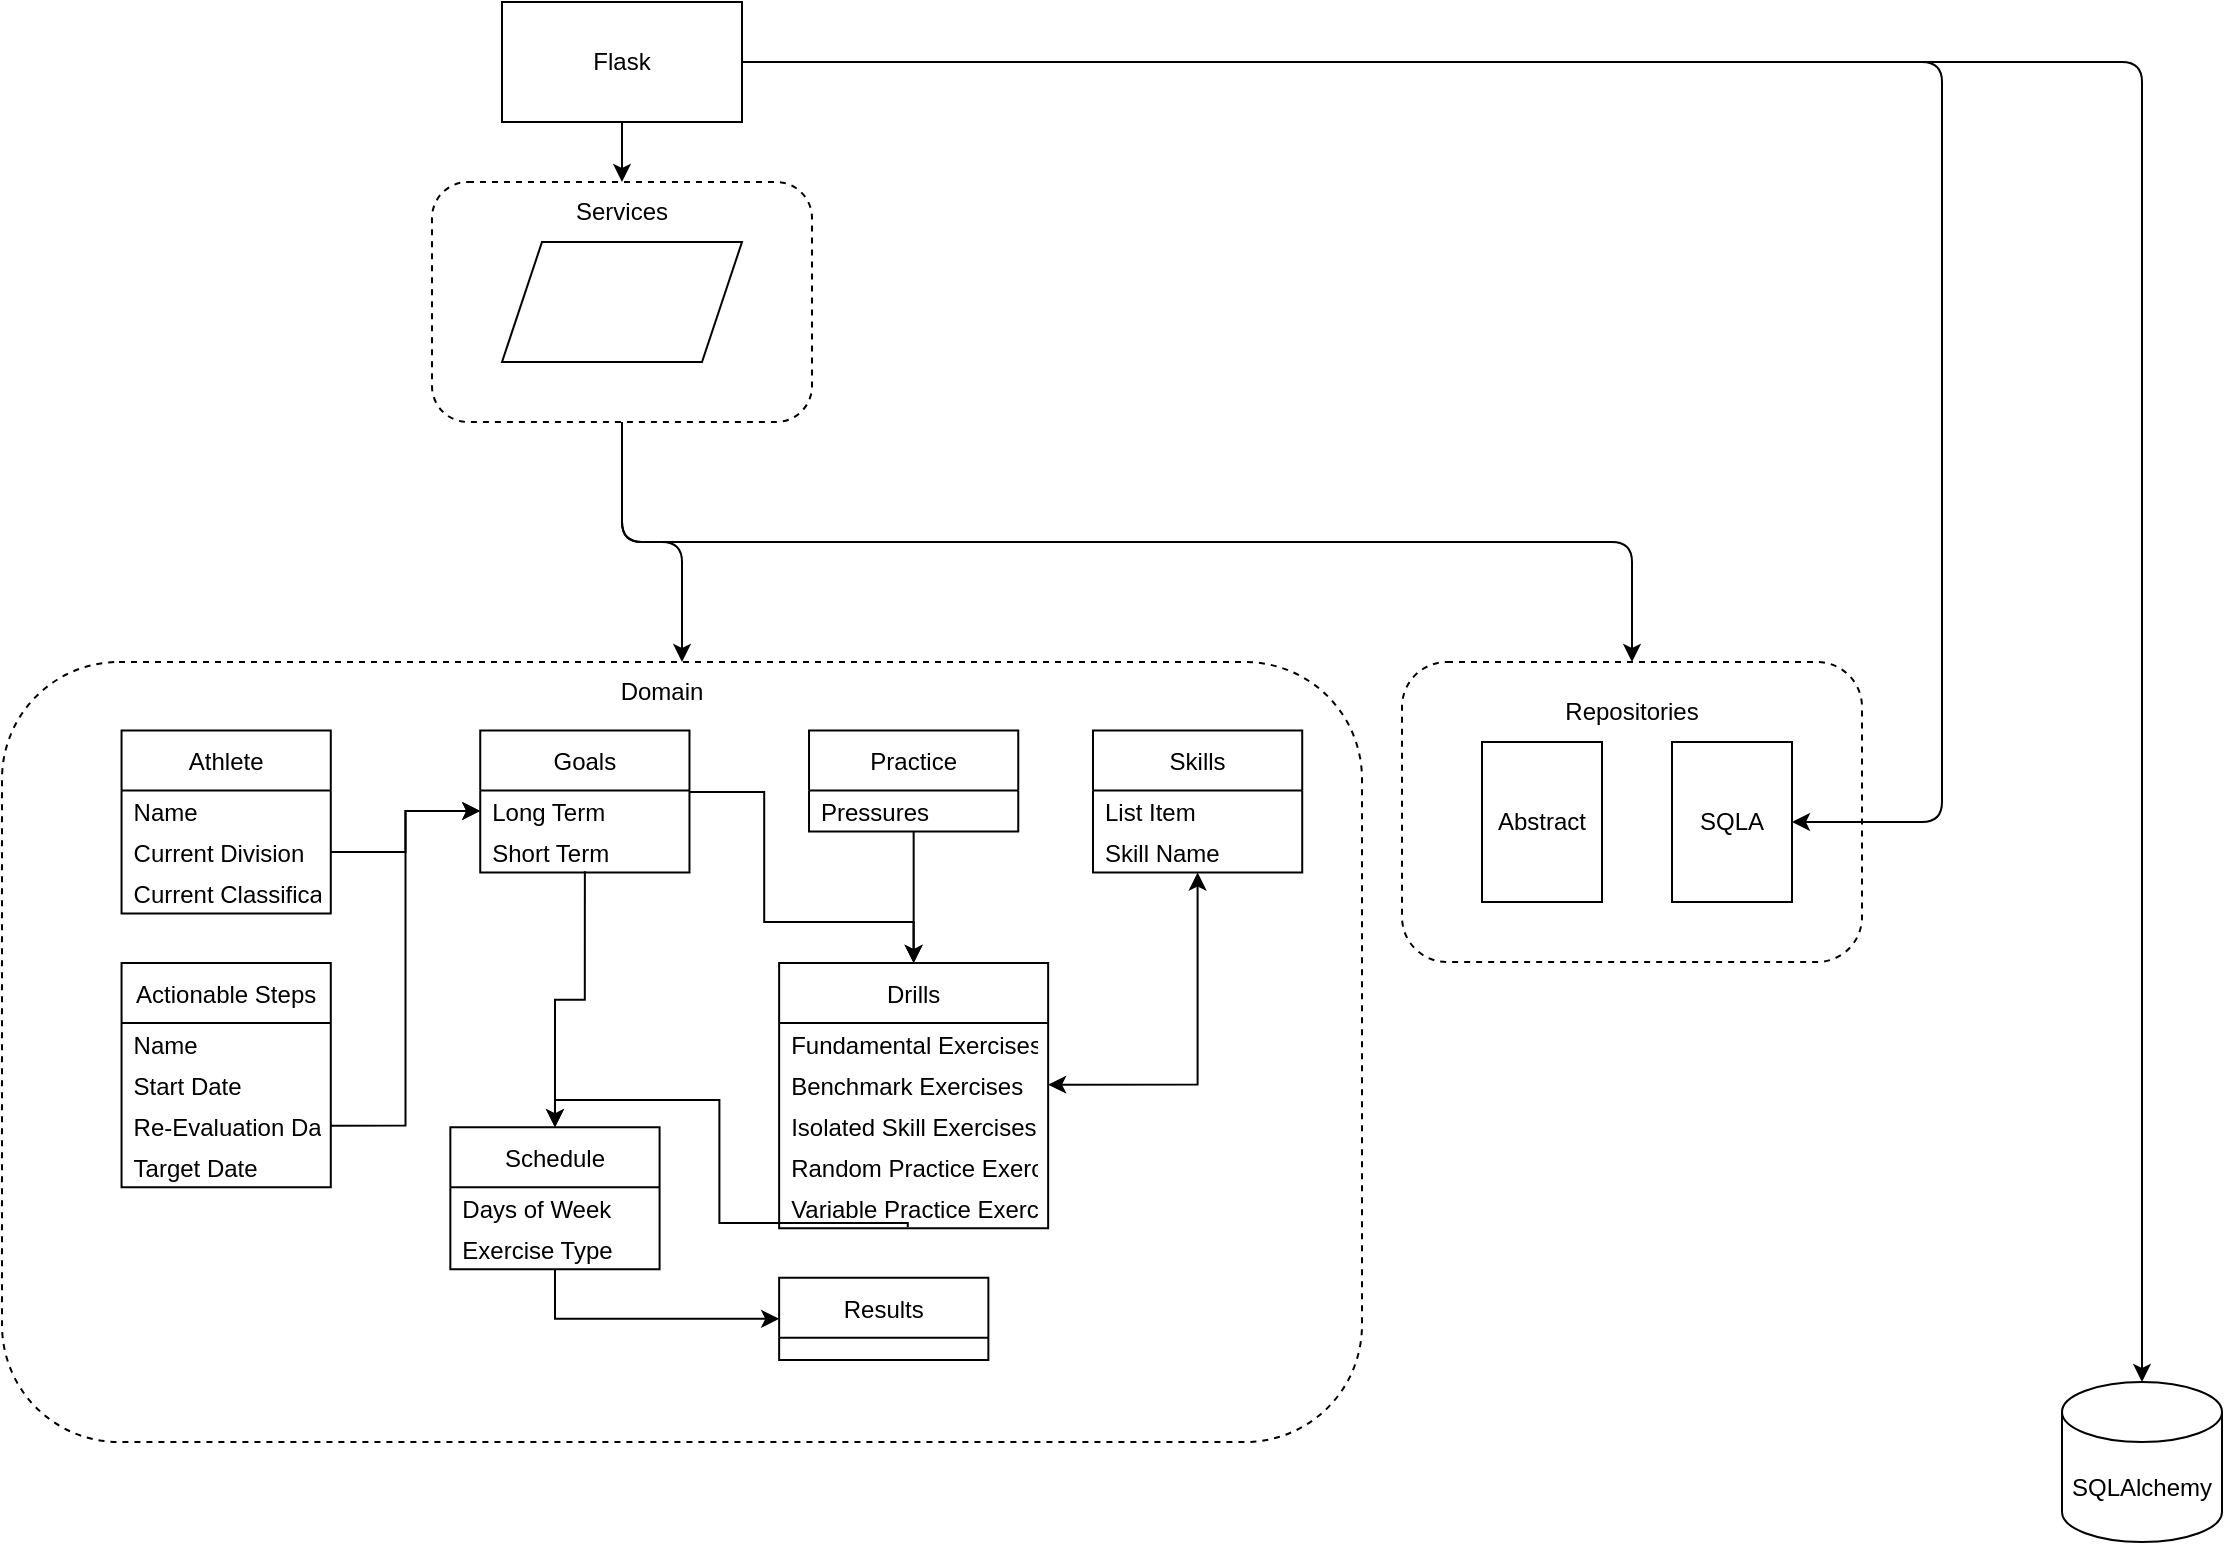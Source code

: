 <mxfile version="16.5.1" type="device"><diagram id="C5RBs43oDa-KdzZeNtuy" name="Page-1"><mxGraphModel dx="1422" dy="899" grid="1" gridSize="10" guides="1" tooltips="1" connect="1" arrows="1" fold="1" page="1" pageScale="1" pageWidth="1169" pageHeight="827" math="0" shadow="0"><root><mxCell id="WIyWlLk6GJQsqaUBKTNV-0"/><mxCell id="WIyWlLk6GJQsqaUBKTNV-1" parent="WIyWlLk6GJQsqaUBKTNV-0"/><mxCell id="EZ-2V5fqjT-M-SSdbatg-1" value="" style="group" vertex="1" connectable="0" parent="WIyWlLk6GJQsqaUBKTNV-1"><mxGeometry x="50" y="350" width="680" height="390" as="geometry"/></mxCell><mxCell id="EZ-2V5fqjT-M-SSdbatg-0" value="" style="rounded=1;whiteSpace=wrap;html=1;dashed=1;" vertex="1" parent="EZ-2V5fqjT-M-SSdbatg-1"><mxGeometry width="680" height="390" as="geometry"/></mxCell><mxCell id="AYAUsgQj3wZXq3I4UBav-0" value="Goals" style="swimlane;fontStyle=0;childLayout=stackLayout;horizontal=1;startSize=30;horizontalStack=0;resizeParent=1;resizeParentMax=0;resizeLast=0;collapsible=1;marginBottom=0;" parent="EZ-2V5fqjT-M-SSdbatg-1" vertex="1"><mxGeometry x="239.121" y="34.211" width="104.615" height="71.053" as="geometry"/></mxCell><mxCell id="AYAUsgQj3wZXq3I4UBav-1" value="Long Term" style="text;strokeColor=none;fillColor=none;align=left;verticalAlign=middle;spacingLeft=4;spacingRight=4;overflow=hidden;points=[[0,0.5],[1,0.5]];portConstraint=eastwest;rotatable=0;" parent="AYAUsgQj3wZXq3I4UBav-0" vertex="1"><mxGeometry y="30" width="104.615" height="20.526" as="geometry"/></mxCell><mxCell id="AYAUsgQj3wZXq3I4UBav-2" value="Short Term" style="text;strokeColor=none;fillColor=none;align=left;verticalAlign=middle;spacingLeft=4;spacingRight=4;overflow=hidden;points=[[0,0.5],[1,0.5]];portConstraint=eastwest;rotatable=0;" parent="AYAUsgQj3wZXq3I4UBav-0" vertex="1"><mxGeometry y="50.526" width="104.615" height="20.526" as="geometry"/></mxCell><mxCell id="AYAUsgQj3wZXq3I4UBav-4" value="Athlete" style="swimlane;fontStyle=0;childLayout=stackLayout;horizontal=1;startSize=30;horizontalStack=0;resizeParent=1;resizeParentMax=0;resizeLast=0;collapsible=1;marginBottom=0;" parent="EZ-2V5fqjT-M-SSdbatg-1" vertex="1"><mxGeometry x="59.78" y="34.211" width="104.615" height="91.579" as="geometry"/></mxCell><mxCell id="AYAUsgQj3wZXq3I4UBav-5" value="Name" style="text;strokeColor=none;fillColor=none;align=left;verticalAlign=middle;spacingLeft=4;spacingRight=4;overflow=hidden;points=[[0,0.5],[1,0.5]];portConstraint=eastwest;rotatable=0;" parent="AYAUsgQj3wZXq3I4UBav-4" vertex="1"><mxGeometry y="30" width="104.615" height="20.526" as="geometry"/></mxCell><mxCell id="AYAUsgQj3wZXq3I4UBav-7" value="Current Division" style="text;strokeColor=none;fillColor=none;align=left;verticalAlign=middle;spacingLeft=4;spacingRight=4;overflow=hidden;points=[[0,0.5],[1,0.5]];portConstraint=eastwest;rotatable=0;" parent="AYAUsgQj3wZXq3I4UBav-4" vertex="1"><mxGeometry y="50.526" width="104.615" height="20.526" as="geometry"/></mxCell><mxCell id="AYAUsgQj3wZXq3I4UBav-6" value="Current Classification" style="text;strokeColor=none;fillColor=none;align=left;verticalAlign=middle;spacingLeft=4;spacingRight=4;overflow=hidden;points=[[0,0.5],[1,0.5]];portConstraint=eastwest;rotatable=0;" parent="AYAUsgQj3wZXq3I4UBav-4" vertex="1"><mxGeometry y="71.053" width="104.615" height="20.526" as="geometry"/></mxCell><mxCell id="AYAUsgQj3wZXq3I4UBav-8" value="" style="endArrow=classic;html=1;rounded=0;entryX=0;entryY=0.5;entryDx=0;entryDy=0;exitX=1;exitY=0.5;exitDx=0;exitDy=0;edgeStyle=orthogonalEdgeStyle;" parent="EZ-2V5fqjT-M-SSdbatg-1" source="AYAUsgQj3wZXq3I4UBav-7" target="AYAUsgQj3wZXq3I4UBav-1" edge="1"><mxGeometry width="50" height="50" relative="1" as="geometry"><mxPoint x="186.813" y="95.789" as="sourcePoint"/><mxPoint x="321.319" y="143.684" as="targetPoint"/></mxGeometry></mxCell><mxCell id="AYAUsgQj3wZXq3I4UBav-9" value="Actionable Steps" style="swimlane;fontStyle=0;childLayout=stackLayout;horizontal=1;startSize=30;horizontalStack=0;resizeParent=1;resizeParentMax=0;resizeLast=0;collapsible=1;marginBottom=0;" parent="EZ-2V5fqjT-M-SSdbatg-1" vertex="1"><mxGeometry x="59.78" y="150.526" width="104.615" height="112.105" as="geometry"/></mxCell><mxCell id="AYAUsgQj3wZXq3I4UBav-44" value="Name" style="text;strokeColor=none;fillColor=none;align=left;verticalAlign=middle;spacingLeft=4;spacingRight=4;overflow=hidden;points=[[0,0.5],[1,0.5]];portConstraint=eastwest;rotatable=0;" parent="AYAUsgQj3wZXq3I4UBav-9" vertex="1"><mxGeometry y="30" width="104.615" height="20.526" as="geometry"/></mxCell><mxCell id="AYAUsgQj3wZXq3I4UBav-43" value="Start Date" style="text;strokeColor=none;fillColor=none;align=left;verticalAlign=middle;spacingLeft=4;spacingRight=4;overflow=hidden;points=[[0,0.5],[1,0.5]];portConstraint=eastwest;rotatable=0;" parent="AYAUsgQj3wZXq3I4UBav-9" vertex="1"><mxGeometry y="50.526" width="104.615" height="20.526" as="geometry"/></mxCell><mxCell id="AYAUsgQj3wZXq3I4UBav-11" value="Re-Evaluation Date" style="text;strokeColor=none;fillColor=none;align=left;verticalAlign=middle;spacingLeft=4;spacingRight=4;overflow=hidden;points=[[0,0.5],[1,0.5]];portConstraint=eastwest;rotatable=0;" parent="AYAUsgQj3wZXq3I4UBav-9" vertex="1"><mxGeometry y="71.053" width="104.615" height="20.526" as="geometry"/></mxCell><mxCell id="AYAUsgQj3wZXq3I4UBav-12" value="Target Date" style="text;strokeColor=none;fillColor=none;align=left;verticalAlign=middle;spacingLeft=4;spacingRight=4;overflow=hidden;points=[[0,0.5],[1,0.5]];portConstraint=eastwest;rotatable=0;" parent="AYAUsgQj3wZXq3I4UBav-9" vertex="1"><mxGeometry y="91.579" width="104.615" height="20.526" as="geometry"/></mxCell><mxCell id="AYAUsgQj3wZXq3I4UBav-13" value="" style="endArrow=classic;html=1;rounded=0;exitX=1;exitY=0.5;exitDx=0;exitDy=0;entryX=0;entryY=0.5;entryDx=0;entryDy=0;edgeStyle=orthogonalEdgeStyle;" parent="EZ-2V5fqjT-M-SSdbatg-1" source="AYAUsgQj3wZXq3I4UBav-11" target="AYAUsgQj3wZXq3I4UBav-1" edge="1"><mxGeometry width="50" height="50" relative="1" as="geometry"><mxPoint x="283.956" y="177.895" as="sourcePoint"/><mxPoint x="321.319" y="143.684" as="targetPoint"/></mxGeometry></mxCell><mxCell id="AYAUsgQj3wZXq3I4UBav-14" value="Practice" style="swimlane;fontStyle=0;childLayout=stackLayout;horizontal=1;startSize=30;horizontalStack=0;resizeParent=1;resizeParentMax=0;resizeLast=0;collapsible=1;marginBottom=0;" parent="EZ-2V5fqjT-M-SSdbatg-1" vertex="1"><mxGeometry x="403.516" y="34.211" width="104.615" height="50.526" as="geometry"/></mxCell><mxCell id="AYAUsgQj3wZXq3I4UBav-15" value="Pressures" style="text;strokeColor=none;fillColor=none;align=left;verticalAlign=middle;spacingLeft=4;spacingRight=4;overflow=hidden;points=[[0,0.5],[1,0.5]];portConstraint=eastwest;rotatable=0;" parent="AYAUsgQj3wZXq3I4UBav-14" vertex="1"><mxGeometry y="30" width="104.615" height="20.526" as="geometry"/></mxCell><mxCell id="AYAUsgQj3wZXq3I4UBav-18" value="Drills" style="swimlane;fontStyle=0;childLayout=stackLayout;horizontal=1;startSize=30;horizontalStack=0;resizeParent=1;resizeParentMax=0;resizeLast=0;collapsible=1;marginBottom=0;" parent="EZ-2V5fqjT-M-SSdbatg-1" vertex="1"><mxGeometry x="388.571" y="150.526" width="134.505" height="132.632" as="geometry"/></mxCell><mxCell id="AYAUsgQj3wZXq3I4UBav-19" value="Fundamental Exercises" style="text;strokeColor=none;fillColor=none;align=left;verticalAlign=middle;spacingLeft=4;spacingRight=4;overflow=hidden;points=[[0,0.5],[1,0.5]];portConstraint=eastwest;rotatable=0;" parent="AYAUsgQj3wZXq3I4UBav-18" vertex="1"><mxGeometry y="30" width="134.505" height="20.526" as="geometry"/></mxCell><mxCell id="AYAUsgQj3wZXq3I4UBav-20" value="Benchmark Exercises" style="text;strokeColor=none;fillColor=none;align=left;verticalAlign=middle;spacingLeft=4;spacingRight=4;overflow=hidden;points=[[0,0.5],[1,0.5]];portConstraint=eastwest;rotatable=0;" parent="AYAUsgQj3wZXq3I4UBav-18" vertex="1"><mxGeometry y="50.526" width="134.505" height="20.526" as="geometry"/></mxCell><mxCell id="AYAUsgQj3wZXq3I4UBav-22" value="Isolated Skill Exercises" style="text;strokeColor=none;fillColor=none;align=left;verticalAlign=middle;spacingLeft=4;spacingRight=4;overflow=hidden;points=[[0,0.5],[1,0.5]];portConstraint=eastwest;rotatable=0;" parent="AYAUsgQj3wZXq3I4UBav-18" vertex="1"><mxGeometry y="71.053" width="134.505" height="20.526" as="geometry"/></mxCell><mxCell id="AYAUsgQj3wZXq3I4UBav-23" value="Random Practice Exercises" style="text;strokeColor=none;fillColor=none;align=left;verticalAlign=middle;spacingLeft=4;spacingRight=4;overflow=hidden;points=[[0,0.5],[1,0.5]];portConstraint=eastwest;rotatable=0;" parent="AYAUsgQj3wZXq3I4UBav-18" vertex="1"><mxGeometry y="91.579" width="134.505" height="20.526" as="geometry"/></mxCell><mxCell id="AYAUsgQj3wZXq3I4UBav-21" value="Variable Practice Exercises" style="text;strokeColor=none;fillColor=none;align=left;verticalAlign=middle;spacingLeft=4;spacingRight=4;overflow=hidden;points=[[0,0.5],[1,0.5]];portConstraint=eastwest;rotatable=0;" parent="AYAUsgQj3wZXq3I4UBav-18" vertex="1"><mxGeometry y="112.105" width="134.505" height="20.526" as="geometry"/></mxCell><mxCell id="AYAUsgQj3wZXq3I4UBav-26" value="" style="edgeStyle=orthogonalEdgeStyle;rounded=0;orthogonalLoop=1;jettySize=auto;html=1;entryX=0.5;entryY=0;entryDx=0;entryDy=0;" parent="EZ-2V5fqjT-M-SSdbatg-1" source="AYAUsgQj3wZXq3I4UBav-14" target="AYAUsgQj3wZXq3I4UBav-18" edge="1"><mxGeometry relative="1" as="geometry"/></mxCell><mxCell id="AYAUsgQj3wZXq3I4UBav-25" value="" style="edgeStyle=orthogonalEdgeStyle;rounded=0;orthogonalLoop=1;jettySize=auto;html=1;entryX=0.5;entryY=0;entryDx=0;entryDy=0;" parent="EZ-2V5fqjT-M-SSdbatg-1" source="AYAUsgQj3wZXq3I4UBav-1" target="AYAUsgQj3wZXq3I4UBav-18" edge="1"><mxGeometry relative="1" as="geometry"><mxPoint x="358.681" y="164.211" as="targetPoint"/><Array as="points"><mxPoint x="381.099" y="65"/><mxPoint x="381.099" y="130"/><mxPoint x="455.824" y="130"/></Array></mxGeometry></mxCell><mxCell id="AYAUsgQj3wZXq3I4UBav-27" value="Skills" style="swimlane;fontStyle=0;childLayout=stackLayout;horizontal=1;startSize=30;horizontalStack=0;resizeParent=1;resizeParentMax=0;resizeLast=0;collapsible=1;marginBottom=0;" parent="EZ-2V5fqjT-M-SSdbatg-1" vertex="1"><mxGeometry x="545.495" y="34.211" width="104.615" height="71.053" as="geometry"/></mxCell><mxCell id="AYAUsgQj3wZXq3I4UBav-34" value="List Item" style="text;strokeColor=none;fillColor=none;align=left;verticalAlign=middle;spacingLeft=4;spacingRight=4;overflow=hidden;points=[[0,0.5],[1,0.5]];portConstraint=eastwest;rotatable=0;" parent="AYAUsgQj3wZXq3I4UBav-27" vertex="1"><mxGeometry y="30" width="104.615" height="20.526" as="geometry"/></mxCell><mxCell id="AYAUsgQj3wZXq3I4UBav-33" value="Skill Name" style="text;strokeColor=none;fillColor=none;align=left;verticalAlign=middle;spacingLeft=4;spacingRight=4;overflow=hidden;points=[[0,0.5],[1,0.5]];portConstraint=eastwest;rotatable=0;" parent="AYAUsgQj3wZXq3I4UBav-27" vertex="1"><mxGeometry y="50.526" width="104.615" height="20.526" as="geometry"/></mxCell><mxCell id="AYAUsgQj3wZXq3I4UBav-32" value="" style="endArrow=classic;startArrow=classic;html=1;rounded=0;entryX=0.5;entryY=1;entryDx=0;entryDy=0;exitX=1;exitY=0.5;exitDx=0;exitDy=0;edgeStyle=orthogonalEdgeStyle;" parent="EZ-2V5fqjT-M-SSdbatg-1" source="AYAUsgQj3wZXq3I4UBav-20" target="AYAUsgQj3wZXq3I4UBav-27" edge="1"><mxGeometry width="50" height="50" relative="1" as="geometry"><mxPoint x="283.956" y="177.895" as="sourcePoint"/><mxPoint x="321.319" y="143.684" as="targetPoint"/></mxGeometry></mxCell><mxCell id="AYAUsgQj3wZXq3I4UBav-35" value="Schedule" style="swimlane;fontStyle=0;childLayout=stackLayout;horizontal=1;startSize=30;horizontalStack=0;resizeParent=1;resizeParentMax=0;resizeLast=0;collapsible=1;marginBottom=0;" parent="EZ-2V5fqjT-M-SSdbatg-1" vertex="1"><mxGeometry x="224.176" y="232.632" width="104.615" height="71.053" as="geometry"/></mxCell><mxCell id="AYAUsgQj3wZXq3I4UBav-51" value="Days of Week" style="text;strokeColor=none;fillColor=none;align=left;verticalAlign=middle;spacingLeft=4;spacingRight=4;overflow=hidden;points=[[0,0.5],[1,0.5]];portConstraint=eastwest;rotatable=0;" parent="AYAUsgQj3wZXq3I4UBav-35" vertex="1"><mxGeometry y="30" width="104.615" height="20.526" as="geometry"/></mxCell><mxCell id="AYAUsgQj3wZXq3I4UBav-52" value="Exercise Type" style="text;strokeColor=none;fillColor=none;align=left;verticalAlign=middle;spacingLeft=4;spacingRight=4;overflow=hidden;points=[[0,0.5],[1,0.5]];portConstraint=eastwest;rotatable=0;" parent="AYAUsgQj3wZXq3I4UBav-35" vertex="1"><mxGeometry y="50.526" width="104.615" height="20.526" as="geometry"/></mxCell><mxCell id="AYAUsgQj3wZXq3I4UBav-41" value="" style="endArrow=classic;html=1;rounded=0;exitX=0.5;exitY=0.967;exitDx=0;exitDy=0;exitPerimeter=0;entryX=0.5;entryY=0;entryDx=0;entryDy=0;edgeStyle=orthogonalEdgeStyle;" parent="EZ-2V5fqjT-M-SSdbatg-1" source="AYAUsgQj3wZXq3I4UBav-2" target="AYAUsgQj3wZXq3I4UBav-35" edge="1"><mxGeometry width="50" height="50" relative="1" as="geometry"><mxPoint x="283.956" y="177.895" as="sourcePoint"/><mxPoint x="321.319" y="143.684" as="targetPoint"/></mxGeometry></mxCell><mxCell id="AYAUsgQj3wZXq3I4UBav-42" value="" style="endArrow=classic;html=1;rounded=0;exitX=0.478;exitY=0.967;exitDx=0;exitDy=0;exitPerimeter=0;edgeStyle=orthogonalEdgeStyle;entryX=0.5;entryY=0;entryDx=0;entryDy=0;" parent="EZ-2V5fqjT-M-SSdbatg-1" source="AYAUsgQj3wZXq3I4UBav-21" target="AYAUsgQj3wZXq3I4UBav-35" edge="1"><mxGeometry width="50" height="50" relative="1" as="geometry"><mxPoint x="283.956" y="177.895" as="sourcePoint"/><mxPoint x="261.538" y="369.474" as="targetPoint"/><Array as="points"><mxPoint x="452.835" y="280.526"/><mxPoint x="358.681" y="280.526"/><mxPoint x="358.681" y="218.947"/><mxPoint x="276.484" y="218.947"/></Array></mxGeometry></mxCell><mxCell id="AYAUsgQj3wZXq3I4UBav-45" value="Results" style="swimlane;fontStyle=0;childLayout=stackLayout;horizontal=1;startSize=30;horizontalStack=0;resizeParent=1;resizeParentMax=0;resizeLast=0;collapsible=1;marginBottom=0;" parent="EZ-2V5fqjT-M-SSdbatg-1" vertex="1"><mxGeometry x="388.571" y="307.895" width="104.615" height="41.053" as="geometry"/></mxCell><mxCell id="AYAUsgQj3wZXq3I4UBav-49" value="" style="endArrow=classic;html=1;rounded=0;entryX=0;entryY=0.5;entryDx=0;entryDy=0;exitX=0.5;exitY=1;exitDx=0;exitDy=0;edgeStyle=orthogonalEdgeStyle;" parent="EZ-2V5fqjT-M-SSdbatg-1" source="AYAUsgQj3wZXq3I4UBav-35" target="AYAUsgQj3wZXq3I4UBav-45" edge="1"><mxGeometry width="50" height="50" relative="1" as="geometry"><mxPoint x="269.011" y="348.947" as="sourcePoint"/><mxPoint x="321.319" y="212.105" as="targetPoint"/></mxGeometry></mxCell><mxCell id="EZ-2V5fqjT-M-SSdbatg-12" value="Domain" style="text;html=1;strokeColor=none;fillColor=none;align=center;verticalAlign=middle;whiteSpace=wrap;rounded=0;dashed=1;" vertex="1" parent="EZ-2V5fqjT-M-SSdbatg-1"><mxGeometry x="300" width="60" height="30" as="geometry"/></mxCell><mxCell id="EZ-2V5fqjT-M-SSdbatg-3" value="Flask" style="rounded=0;whiteSpace=wrap;html=1;" vertex="1" parent="WIyWlLk6GJQsqaUBKTNV-1"><mxGeometry x="300" y="20" width="120" height="60" as="geometry"/></mxCell><mxCell id="EZ-2V5fqjT-M-SSdbatg-6" value="SQLAlchemy" style="shape=cylinder3;whiteSpace=wrap;html=1;boundedLbl=1;backgroundOutline=1;size=15;" vertex="1" parent="WIyWlLk6GJQsqaUBKTNV-1"><mxGeometry x="1080" y="710" width="80" height="80" as="geometry"/></mxCell><mxCell id="EZ-2V5fqjT-M-SSdbatg-9" value="" style="group" vertex="1" connectable="0" parent="WIyWlLk6GJQsqaUBKTNV-1"><mxGeometry x="265" y="110" width="190" height="120" as="geometry"/></mxCell><mxCell id="EZ-2V5fqjT-M-SSdbatg-7" value="" style="rounded=1;whiteSpace=wrap;html=1;dashed=1;" vertex="1" parent="EZ-2V5fqjT-M-SSdbatg-9"><mxGeometry width="190" height="120" as="geometry"/></mxCell><mxCell id="EZ-2V5fqjT-M-SSdbatg-5" value="" style="shape=parallelogram;perimeter=parallelogramPerimeter;whiteSpace=wrap;html=1;fixedSize=1;" vertex="1" parent="EZ-2V5fqjT-M-SSdbatg-9"><mxGeometry x="35" y="30" width="120" height="60" as="geometry"/></mxCell><mxCell id="EZ-2V5fqjT-M-SSdbatg-8" value="Services" style="text;html=1;strokeColor=none;fillColor=none;align=center;verticalAlign=middle;whiteSpace=wrap;rounded=0;dashed=1;" vertex="1" parent="EZ-2V5fqjT-M-SSdbatg-9"><mxGeometry x="65" width="60" height="30" as="geometry"/></mxCell><mxCell id="EZ-2V5fqjT-M-SSdbatg-10" value="" style="endArrow=classic;html=1;rounded=0;entryX=0.5;entryY=0;entryDx=0;entryDy=0;" edge="1" parent="WIyWlLk6GJQsqaUBKTNV-1" target="EZ-2V5fqjT-M-SSdbatg-7"><mxGeometry width="50" height="50" relative="1" as="geometry"><mxPoint x="360" y="80" as="sourcePoint"/><mxPoint x="610" y="190" as="targetPoint"/></mxGeometry></mxCell><mxCell id="EZ-2V5fqjT-M-SSdbatg-11" value="" style="endArrow=classic;html=1;rounded=1;exitX=0.5;exitY=1;exitDx=0;exitDy=0;entryX=0.5;entryY=0;entryDx=0;entryDy=0;edgeStyle=orthogonalEdgeStyle;" edge="1" parent="WIyWlLk6GJQsqaUBKTNV-1" source="EZ-2V5fqjT-M-SSdbatg-7" target="EZ-2V5fqjT-M-SSdbatg-0"><mxGeometry width="50" height="50" relative="1" as="geometry"><mxPoint x="560" y="240" as="sourcePoint"/><mxPoint x="610" y="190" as="targetPoint"/></mxGeometry></mxCell><mxCell id="EZ-2V5fqjT-M-SSdbatg-13" value="" style="endArrow=classic;html=1;rounded=1;exitX=1;exitY=0.5;exitDx=0;exitDy=0;entryX=0.5;entryY=0;entryDx=0;entryDy=0;entryPerimeter=0;edgeStyle=orthogonalEdgeStyle;" edge="1" parent="WIyWlLk6GJQsqaUBKTNV-1" source="EZ-2V5fqjT-M-SSdbatg-3" target="EZ-2V5fqjT-M-SSdbatg-6"><mxGeometry width="50" height="50" relative="1" as="geometry"><mxPoint x="500" y="110" as="sourcePoint"/><mxPoint x="1070" y="360" as="targetPoint"/></mxGeometry></mxCell><mxCell id="EZ-2V5fqjT-M-SSdbatg-14" value="" style="rounded=1;whiteSpace=wrap;html=1;dashed=1;" vertex="1" parent="WIyWlLk6GJQsqaUBKTNV-1"><mxGeometry x="750" y="350" width="230" height="150" as="geometry"/></mxCell><mxCell id="EZ-2V5fqjT-M-SSdbatg-15" value="Repositories" style="text;html=1;strokeColor=none;fillColor=none;align=center;verticalAlign=middle;whiteSpace=wrap;rounded=0;dashed=1;" vertex="1" parent="WIyWlLk6GJQsqaUBKTNV-1"><mxGeometry x="835" y="360" width="60" height="30" as="geometry"/></mxCell><mxCell id="EZ-2V5fqjT-M-SSdbatg-16" value="SQLA" style="rounded=0;whiteSpace=wrap;html=1;" vertex="1" parent="WIyWlLk6GJQsqaUBKTNV-1"><mxGeometry x="885" y="390" width="60" height="80" as="geometry"/></mxCell><mxCell id="EZ-2V5fqjT-M-SSdbatg-17" value="Abstract" style="rounded=0;whiteSpace=wrap;html=1;" vertex="1" parent="WIyWlLk6GJQsqaUBKTNV-1"><mxGeometry x="790" y="390" width="60" height="80" as="geometry"/></mxCell><mxCell id="EZ-2V5fqjT-M-SSdbatg-18" value="" style="endArrow=classic;html=1;rounded=1;exitX=1;exitY=0.5;exitDx=0;exitDy=0;entryX=1;entryY=0.5;entryDx=0;entryDy=0;edgeStyle=orthogonalEdgeStyle;" edge="1" parent="WIyWlLk6GJQsqaUBKTNV-1" source="EZ-2V5fqjT-M-SSdbatg-3" target="EZ-2V5fqjT-M-SSdbatg-16"><mxGeometry width="50" height="50" relative="1" as="geometry"><mxPoint x="560" y="440" as="sourcePoint"/><mxPoint x="610" y="390" as="targetPoint"/><Array as="points"><mxPoint x="1020" y="50"/><mxPoint x="1020" y="430"/></Array></mxGeometry></mxCell><mxCell id="EZ-2V5fqjT-M-SSdbatg-19" value="" style="endArrow=classic;html=1;rounded=1;exitX=0.5;exitY=1;exitDx=0;exitDy=0;entryX=0.5;entryY=0;entryDx=0;entryDy=0;edgeStyle=orthogonalEdgeStyle;" edge="1" parent="WIyWlLk6GJQsqaUBKTNV-1" source="EZ-2V5fqjT-M-SSdbatg-7" target="EZ-2V5fqjT-M-SSdbatg-14"><mxGeometry width="50" height="50" relative="1" as="geometry"><mxPoint x="540" y="290" as="sourcePoint"/><mxPoint x="590" y="240" as="targetPoint"/></mxGeometry></mxCell></root></mxGraphModel></diagram></mxfile>